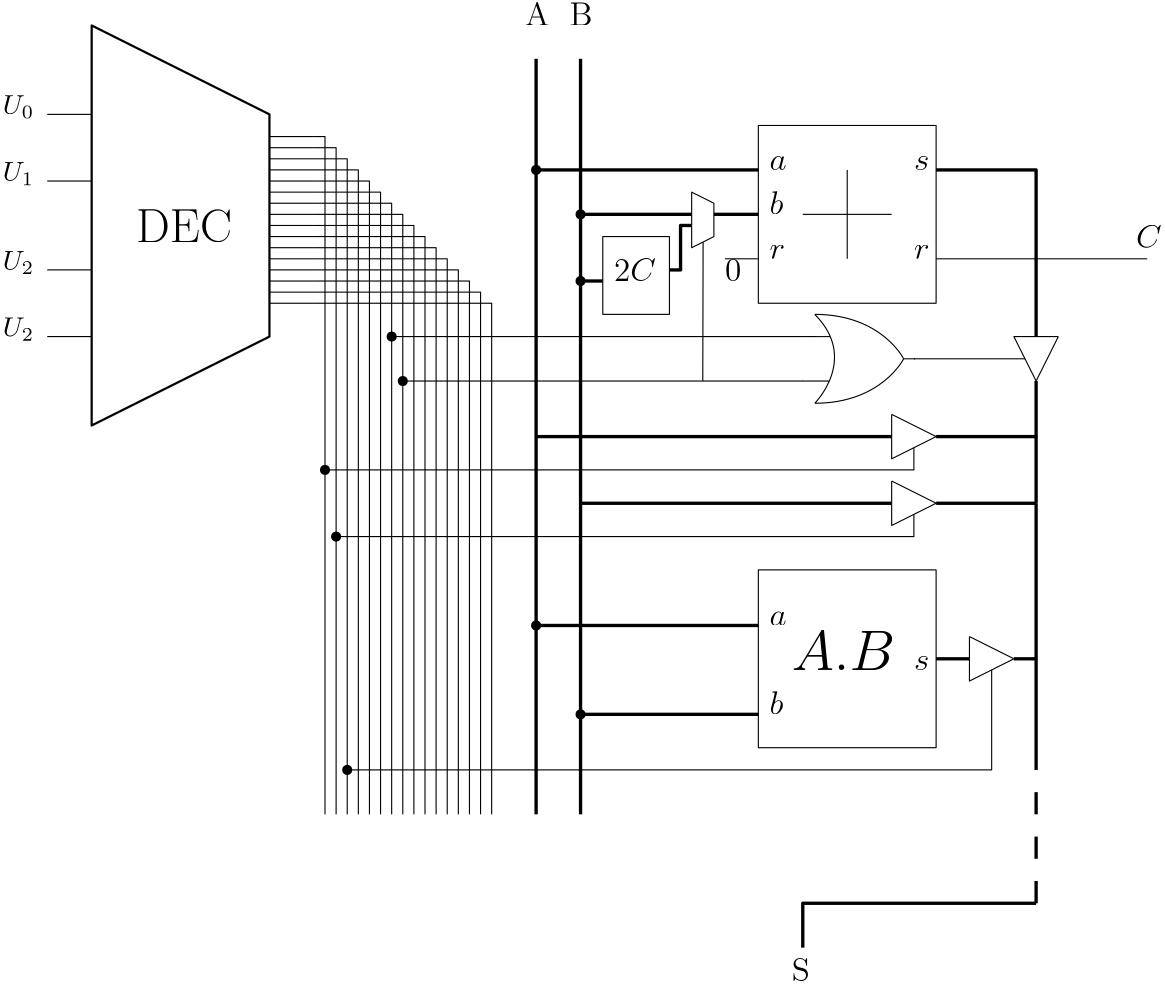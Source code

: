 <?xml version="1.0"?>
<!DOCTYPE ipe SYSTEM "ipe.dtd">
<ipe version="70107" creator="Ipe 7.1.8">
<info created="D:20150814165758" modified="D:20150814165939"/>
<ipestyle name="basic">
<symbol name="arrow/arc(spx)">
<path stroke="sym-stroke" fill="sym-stroke" pen="sym-pen">
0 0 m
-1 0.333 l
-1 -0.333 l
h
</path>
</symbol>
<symbol name="arrow/farc(spx)">
<path stroke="sym-stroke" fill="white" pen="sym-pen">
0 0 m
-1 0.333 l
-1 -0.333 l
h
</path>
</symbol>
<symbol name="arrow/ptarc(spx)">
<path stroke="sym-stroke" fill="sym-stroke" pen="sym-pen">
0 0 m
-1 0.333 l
-0.8 0 l
-1 -0.333 l
h
</path>
</symbol>
<symbol name="arrow/fptarc(spx)">
<path stroke="sym-stroke" fill="white" pen="sym-pen">
0 0 m
-1 0.333 l
-0.8 0 l
-1 -0.333 l
h
</path>
</symbol>
<symbol name="mark/circle(sx)" transformations="translations">
<path fill="sym-stroke">
0.6 0 0 0.6 0 0 e
0.4 0 0 0.4 0 0 e
</path>
</symbol>
<symbol name="mark/disk(sx)" transformations="translations">
<path fill="sym-stroke">
0.6 0 0 0.6 0 0 e
</path>
</symbol>
<symbol name="mark/fdisk(sfx)" transformations="translations">
<group>
<path fill="sym-fill">
0.5 0 0 0.5 0 0 e
</path>
<path fill="sym-stroke" fillrule="eofill">
0.6 0 0 0.6 0 0 e
0.4 0 0 0.4 0 0 e
</path>
</group>
</symbol>
<symbol name="mark/box(sx)" transformations="translations">
<path fill="sym-stroke" fillrule="eofill">
-0.6 -0.6 m
0.6 -0.6 l
0.6 0.6 l
-0.6 0.6 l
h
-0.4 -0.4 m
0.4 -0.4 l
0.4 0.4 l
-0.4 0.4 l
h
</path>
</symbol>
<symbol name="mark/square(sx)" transformations="translations">
<path fill="sym-stroke">
-0.6 -0.6 m
0.6 -0.6 l
0.6 0.6 l
-0.6 0.6 l
h
</path>
</symbol>
<symbol name="mark/fsquare(sfx)" transformations="translations">
<group>
<path fill="sym-fill">
-0.5 -0.5 m
0.5 -0.5 l
0.5 0.5 l
-0.5 0.5 l
h
</path>
<path fill="sym-stroke" fillrule="eofill">
-0.6 -0.6 m
0.6 -0.6 l
0.6 0.6 l
-0.6 0.6 l
h
-0.4 -0.4 m
0.4 -0.4 l
0.4 0.4 l
-0.4 0.4 l
h
</path>
</group>
</symbol>
<symbol name="mark/cross(sx)" transformations="translations">
<group>
<path fill="sym-stroke">
-0.43 -0.57 m
0.57 0.43 l
0.43 0.57 l
-0.57 -0.43 l
h
</path>
<path fill="sym-stroke">
-0.43 0.57 m
0.57 -0.43 l
0.43 -0.57 l
-0.57 0.43 l
h
</path>
</group>
</symbol>
<symbol name="arrow/fnormal(spx)">
<path stroke="sym-stroke" fill="white" pen="sym-pen">
0 0 m
-1 0.333 l
-1 -0.333 l
h
</path>
</symbol>
<symbol name="arrow/pointed(spx)">
<path stroke="sym-stroke" fill="sym-stroke" pen="sym-pen">
0 0 m
-1 0.333 l
-0.8 0 l
-1 -0.333 l
h
</path>
</symbol>
<symbol name="arrow/fpointed(spx)">
<path stroke="sym-stroke" fill="white" pen="sym-pen">
0 0 m
-1 0.333 l
-0.8 0 l
-1 -0.333 l
h
</path>
</symbol>
<symbol name="arrow/linear(spx)">
<path stroke="sym-stroke" pen="sym-pen">
-1 0.333 m
0 0 l
-1 -0.333 l
</path>
</symbol>
<symbol name="arrow/fdouble(spx)">
<path stroke="sym-stroke" fill="white" pen="sym-pen">
0 0 m
-1 0.333 l
-1 -0.333 l
h
-1 0 m
-2 0.333 l
-2 -0.333 l
h
</path>
</symbol>
<symbol name="arrow/double(spx)">
<path stroke="sym-stroke" fill="sym-stroke" pen="sym-pen">
0 0 m
-1 0.333 l
-1 -0.333 l
h
-1 0 m
-2 0.333 l
-2 -0.333 l
h
</path>
</symbol>
<pen name="heavier" value="0.8"/>
<pen name="fat" value="1.2"/>
<pen name="ultrafat" value="2"/>
<symbolsize name="large" value="5"/>
<symbolsize name="small" value="2"/>
<symbolsize name="tiny" value="1.1"/>
<arrowsize name="large" value="10"/>
<arrowsize name="small" value="5"/>
<arrowsize name="tiny" value="3"/>
<color name="red" value="1 0 0"/>
<color name="green" value="0 1 0"/>
<color name="blue" value="0 0 1"/>
<color name="yellow" value="1 1 0"/>
<color name="orange" value="1 0.647 0"/>
<color name="gold" value="1 0.843 0"/>
<color name="purple" value="0.627 0.125 0.941"/>
<color name="gray" value="0.745"/>
<color name="brown" value="0.647 0.165 0.165"/>
<color name="navy" value="0 0 0.502"/>
<color name="pink" value="1 0.753 0.796"/>
<color name="seagreen" value="0.18 0.545 0.341"/>
<color name="turquoise" value="0.251 0.878 0.816"/>
<color name="violet" value="0.933 0.51 0.933"/>
<color name="darkblue" value="0 0 0.545"/>
<color name="darkcyan" value="0 0.545 0.545"/>
<color name="darkgray" value="0.663"/>
<color name="darkgreen" value="0 0.392 0"/>
<color name="darkmagenta" value="0.545 0 0.545"/>
<color name="darkorange" value="1 0.549 0"/>
<color name="darkred" value="0.545 0 0"/>
<color name="lightblue" value="0.678 0.847 0.902"/>
<color name="lightcyan" value="0.878 1 1"/>
<color name="lightgray" value="0.827"/>
<color name="lightgreen" value="0.565 0.933 0.565"/>
<color name="lightyellow" value="1 1 0.878"/>
<dashstyle name="dashed" value="[4] 0"/>
<dashstyle name="dotted" value="[1 3] 0"/>
<dashstyle name="dash dotted" value="[4 2 1 2] 0"/>
<dashstyle name="dash dot dotted" value="[4 2 1 2 1 2] 0"/>
<textsize name="large" value="\large"/>
<textsize name="Large" value="\Large"/>
<textsize name="LARGE" value="\LARGE"/>
<textsize name="huge" value="\huge"/>
<textsize name="Huge" value="\Huge"/>
<textsize name="small" value="\small"/>
<textsize name="footnote" value="\footnotesize"/>
<textsize name="tiny" value="\tiny"/>
<textstyle name="center" begin="\begin{center}" end="\end{center}"/>
<textstyle name="itemize" begin="\begin{itemize}" end="\end{itemize}"/>
<textstyle name="item" begin="\begin{itemize}\item{}" end="\end{itemize}"/>
<gridsize name="4 pts" value="4"/>
<gridsize name="8 pts (~3 mm)" value="8"/>
<gridsize name="16 pts (~6 mm)" value="16"/>
<gridsize name="32 pts (~12 mm)" value="32"/>
<gridsize name="10 pts (~3.5 mm)" value="10"/>
<gridsize name="20 pts (~7 mm)" value="20"/>
<gridsize name="14 pts (~5 mm)" value="14"/>
<gridsize name="28 pts (~10 mm)" value="28"/>
<gridsize name="56 pts (~20 mm)" value="56"/>
<anglesize name="90 deg" value="90"/>
<anglesize name="60 deg" value="60"/>
<anglesize name="45 deg" value="45"/>
<anglesize name="30 deg" value="30"/>
<anglesize name="22.5 deg" value="22.5"/>
<tiling name="falling" angle="-60" step="4" width="1"/>
<tiling name="rising" angle="30" step="4" width="1"/>
</ipestyle>
<page>
<layer name="alpha"/>
<view layers="alpha" active="alpha"/>
<path layer="alpha" matrix="1 0 0 1 -16 -116" stroke="black" pen="heavier">
128 704 m
128 560 l
192 592 l
192 672 l
192 672 l
h
</path>
<text matrix="1 0 0 1 -16 -130" transformations="translations" pos="144 640" stroke="black" type="label" width="34.472" height="11.761" depth="0" valign="baseline" size="LARGE">DEC</text>
<path matrix="1 0 0 1 -80 -132" stroke="black">
192 688 m
176 688 l
176 688 l
</path>
<path matrix="1 0 0 1 -80 -132" stroke="black">
192 608 m
176 608 l
176 608 l
</path>
<path matrix="1 0 0 1 -80 -136" stroke="black">
256 672 m
272 672 l
272 672 l
</path>
<path matrix="1 0 0 1 -80 -132" stroke="black">
256 656 m
272 656 l
272 656 l
</path>
<path matrix="1 0 0 1 -80 -132" stroke="black">
256 640 m
272 640 l
272 640 l
</path>
<path matrix="1 0 0 1 -80 -132" stroke="black">
256 624 m
272 624 l
272 624 l
</path>
<text matrix="1 0 0 1 -80 -132" transformations="translations" pos="160 688" stroke="black" type="label" width="11.272" height="6.812" depth="1.49" valign="baseline">$U_0$</text>
<text matrix="1 0 0 1 -80 -132" transformations="translations" pos="160 608" stroke="black" type="label" width="11.272" height="6.812" depth="1.49" valign="baseline">$U_2$</text>
<text matrix="1 0 0 1 -80 -156" transformations="translations" pos="160 688" stroke="black" type="label" width="11.272" height="6.812" depth="1.49" valign="baseline">$U_1$</text>
<text matrix="1 0 0 1 -80 -188" transformations="translations" pos="160 688" stroke="black" type="label" width="11.272" height="6.812" depth="1.49" valign="baseline">$U_2$</text>
<path matrix="1 0 0 1 -80 -128" stroke="black">
256 672 m
272 672 l
272 672 l
</path>
<path matrix="1 0 0 1 -80 -132" stroke="black">
256 672 m
272 672 l
272 672 l
</path>
<path matrix="1 0 0 1 -80 -140" stroke="black">
256 672 m
272 672 l
272 672 l
</path>
<path matrix="1 0 0 1 -80 -144" stroke="black">
256 672 m
272 672 l
272 672 l
</path>
<path matrix="1 0 0 1 -80 -152" stroke="black">
256 672 m
272 672 l
272 672 l
</path>
<path matrix="1 0 0 1 -80 -156" stroke="black">
256 672 m
272 672 l
272 672 l
</path>
<path matrix="1 0 0 1 -80 -160" stroke="black">
256 672 m
272 672 l
272 672 l
</path>
<path matrix="1 0 0 1 -80 -168" stroke="black">
256 672 m
272 672 l
272 672 l
</path>
<path matrix="1 0 0 1 -80 -172" stroke="black">
256 672 m
272 672 l
272 672 l
</path>
<path matrix="1 0 0 1 -80 -176" stroke="black">
256 672 m
272 672 l
272 672 l
</path>
<path matrix="1 0 0 1 -80 -184" stroke="black">
256 672 m
272 672 l
272 672 l
</path>
<path matrix="1 0 0 1 -80 -124" stroke="black">
256 672 m
272 672 l
272 672 l
</path>
<path matrix="1 0 0 1 -80 -156" stroke="black">
192 688 m
176 688 l
176 688 l
</path>
<path matrix="1 0 0 1 -80 -188" stroke="black">
192 688 m
176 688 l
176 688 l
</path>
<path stroke="black">
192 548 m
196 548 l
196 304 l
</path>
<path stroke="black">
192 544 m
200 544 l
200 304 l
</path>
<path stroke="black">
192 540 m
204 540 l
204 304 l
</path>
<path stroke="black">
192 536 m
208 536 l
208 304 l
</path>
<path stroke="black">
192 532 m
212 532 l
212 304 l
</path>
<path stroke="black">
192 528 m
216 528 l
216 304 l
</path>
<path stroke="black">
192 524 m
220 524 l
220 304 l
</path>
<path stroke="black">
192 520 m
224 520 l
224 304 l
</path>
<path stroke="black">
192 516 m
228 516 l
228 304 l
</path>
<path stroke="black">
192 512 m
232 512 l
232 304 l
</path>
<path stroke="black">
192 508 m
236 508 l
236 304 l
</path>
<path stroke="black">
192 504 m
240 504 l
240 304 l
</path>
<path stroke="black">
192 500 m
244 500 l
244 304 l
</path>
<path stroke="black">
192 496 m
248 496 l
248 304 l
</path>
<path stroke="black">
192 492 m
252 492 l
252 304 l
</path>
<path stroke="black">
192 488 m
256 488 l
256 304 l
</path>
<path matrix="1 0 0 1 -4 -40" stroke="black">
420 544 m
496 544 l
</path>
<path matrix="1 0 0 1 12 -4" stroke="black">
448 480 m
432 480 l
440 464 l
448 480 l
</path>
<use matrix="1 0 0 1 24 -4" name="mark/disk(sx)" pos="196 480" size="normal" stroke="black"/>
<path stroke="black" pen="fat">
272 576 m
272 304 l
</path>
<path stroke="black" pen="fat">
288 576 m
288 304 l
</path>
<text matrix="1 0 0 1 12 0" transformations="translations" pos="256 588" stroke="black" type="label" width="8.775" height="8.169" depth="0" valign="baseline" size="large">A</text>
<text matrix="1 0 0 1 -16 -4" transformations="translations" pos="300 592" stroke="black" type="label" width="8.29" height="8.169" depth="0" valign="baseline" size="large">B</text>
<path stroke="black" pen="fat">
416 536 m
452 536 l
452 476 l
</path>
<path stroke="black" pen="fat">
352 536 m
272 536 l
</path>
<use matrix="1 0 0 1 -16 0" name="mark/disk(sx)" pos="304 520" size="normal" stroke="black"/>
<use name="mark/disk(sx)" pos="272 536" size="normal" stroke="black"/>
<path matrix="1 0 0 1 112.439 -172" stroke="black">
259.876 655.995 m
283.876 655.995
291.876 639.995
291.876 639.995 c
259.876 623.995 m
283.876 623.995
291.876 639.995
291.876 639.995 c
259.876 655.995 m
275.876 639.995
259.876 623.995
259.876 623.995 c
265.463 647.995 m
259.876 647.995 l
259.876 647.995 l
265.227 631.991 m
259.876 631.995 l
259.876 631.995 l
292 640 m
296 640 l
296 640 l
259.876 655.995 m
283.876 655.995
291.876 639.995
291.876 639.995 c
259.876 623.995 m
283.876 623.995
291.876 639.995
291.876 639.995 c
259.876 655.995 m
275.876 639.995
259.876 623.995
259.876 623.995 c
265.463 647.995 m
255.561 648 l
259.876 647.995 l
265.227 631.991 m
255.561 632 l
259.876 631.995 l
292 640 m
296 640 l
296 640 l
</path>
<use matrix="1 0 0 1 24 0" name="mark/disk(sx)" pos="200 460" size="normal" stroke="black"/>
<path stroke="black">
220 476 m
368 476 l
</path>
<path stroke="black">
224 460 m
368 460 l
</path>
<path stroke="black">
408 468 m
448 468 l
</path>
<path stroke="black">
296 512 m
296 484 l
320 484 l
320 512 l
h
</path>
<path stroke="black" pen="fat">
320 500 m
324 500 l
324 516 l
328 516 l
</path>
<path stroke="black" pen="fat">
288 520 m
328 520 l
</path>
<path stroke="black">
328 524 m
328 508 l
336 512 l
336 524 l
328 528 l
328 524 l
</path>
<path stroke="black" pen="fat">
336 520 m
352 520 l
</path>
<path matrix="1 0 0 1 160 -152" stroke="black">
208 672 m
240 672 l
240 672 l
</path>
<path matrix="1 0 0 1 160 -152" stroke="black">
192 704 m
192 640 l
256 640 l
256 704 l
h
</path>
<path matrix="1 0 0 1 160 -152" stroke="black">
224 688 m
224 656 l
</path>
<text matrix="1 0 0 1 164 -152" transformations="translations" pos="192 688" stroke="black" type="label" width="6.145" height="5.147" depth="0" valign="baseline" size="large">$a$</text>
<text matrix="1 0 0 1 164 -152" transformations="translations" pos="192 672" stroke="black" type="label" width="4.977" height="8.302" depth="0" valign="baseline" size="large">$b$</text>
<text matrix="1 0 0 1 164 -152" transformations="translations" pos="192 656" stroke="black" type="label" width="5.6" height="5.147" depth="0" valign="baseline" size="large">$r$</text>
<text matrix="1 0 0 1 152 -152" transformations="translations" pos="256 688" stroke="black" type="label" width="5.514" height="5.147" depth="0" valign="baseline" size="large">$s$</text>
<text matrix="1 0 0 1 152 -168" transformations="translations" pos="256 672" stroke="black" type="label" width="5.6" height="5.147" depth="0" valign="baseline" size="large">$r$</text>
<path matrix="1 0 0 1 -4 -40" stroke="black">
356 544 m
344 544 l
</path>
<text matrix="1 0 0 1 8 -56" transformations="translations" pos="332 552" stroke="black" type="label" width="5.853" height="7.704" depth="0" valign="baseline" size="large">0</text>
<text transformations="translations" pos="300 496" stroke="black" type="label" width="15.087" height="8.169" depth="0" valign="baseline" size="large">$2C$</text>
<path stroke="black">
332 460 m
332.118 509.959 l
</path>
<path stroke="black" pen="fat">
296 496 m
288 496 l
</path>
<use name="mark/disk(sx)" pos="288 496" size="normal" stroke="black"/>
<path stroke="black" pen="fat">
272 440 m
400 440 l
</path>
<path stroke="black">
400 448 m
400 432 l
416 440 l
400 448 l
</path>
<path stroke="black">
408 436 m
408 428 l
196 428 l
</path>
<path stroke="black" pen="fat">
416 440 m
452 440 l
452 416 l
</path>
<path stroke="black" pen="fat">
452 460 m
452 440 l
</path>
<use name="mark/disk(sx)" pos="196 428" size="normal" stroke="black"/>
<path stroke="black" pen="fat">
288 416 m
400 416 l
</path>
<path matrix="1 0 0 1 0 -24" stroke="black">
400 448 m
400 432 l
416 440 l
400 448 l
</path>
<path stroke="black">
408 412 m
408 404 l
200 404 l
</path>
<use name="mark/disk(sx)" pos="200 404" size="normal" stroke="black"/>
<path stroke="black" pen="fat">
416 416 m
452 416 l
</path>
<path matrix="1 0 0 1 160 -312" stroke="black">
192 704 m
192 640 l
256 640 l
256 704 l
h
</path>
<text matrix="1 0 0 1 0 -4" transformations="translations" pos="364 360" stroke="black" type="label" width="37.199" height="14.119" depth="0" valign="baseline" size="huge">$A . B$</text>
<text matrix="1 0 0 1 164 -316" transformations="translations" pos="192 688" stroke="black" type="label" width="6.145" height="5.147" depth="0" valign="baseline" size="large">$a$</text>
<text matrix="1 0 0 1 164 -332" transformations="translations" pos="192 672" stroke="black" type="label" width="4.977" height="8.302" depth="0" valign="baseline" size="large">$b$</text>
<text matrix="1 0 0 1 152 -332" transformations="translations" pos="256 688" stroke="black" type="label" width="5.514" height="5.147" depth="0" valign="baseline" size="large">$s$</text>
<path matrix="1 0 0 1 28 -80" stroke="black">
400 448 m
400 432 l
416 440 l
400 448 l
</path>
<path stroke="black" pen="fat">
452 416 m
452 320 l
</path>
<path stroke="black" pen="fat">
444 360 m
452 360 l
</path>
<path stroke="black" pen="fat">
428 360 m
416 360 l
</path>
<path stroke="black" pen="fat">
352 372 m
272 372 l
</path>
<path stroke="black" pen="fat">
352 340 m
288 340 l
</path>
<path stroke="black">
204 320 m
432 320 l
432 320 l
436 320 l
436 356 l
</path>
<use name="mark/disk(sx)" pos="204 320" size="normal" stroke="black"/>
<use name="mark/disk(sx)" pos="272 372" size="normal" stroke="black"/>
<use name="mark/disk(sx)" pos="288 340" size="normal" stroke="black"/>
<path stroke="black" pen="fat">
452 312 m
452 304 l
</path>
<path stroke="black" pen="fat">
452 296 m
452 288 l
</path>
<path stroke="black" pen="fat">
452 280 m
452 272 l
</path>
<path stroke="black" pen="fat">
452 272 m
368 272 l
368 256 l
</path>
<text matrix="1 0 0 1 64 -348" transformations="translations" pos="300 592" stroke="black" type="label" width="6.503" height="8.169" depth="0" valign="baseline" size="large">S</text>
<text transformations="translations" pos="488 508" stroke="black" type="label" width="9.234" height="8.169" depth="0" valign="baseline" size="large">$C$</text>
</page>
</ipe>
